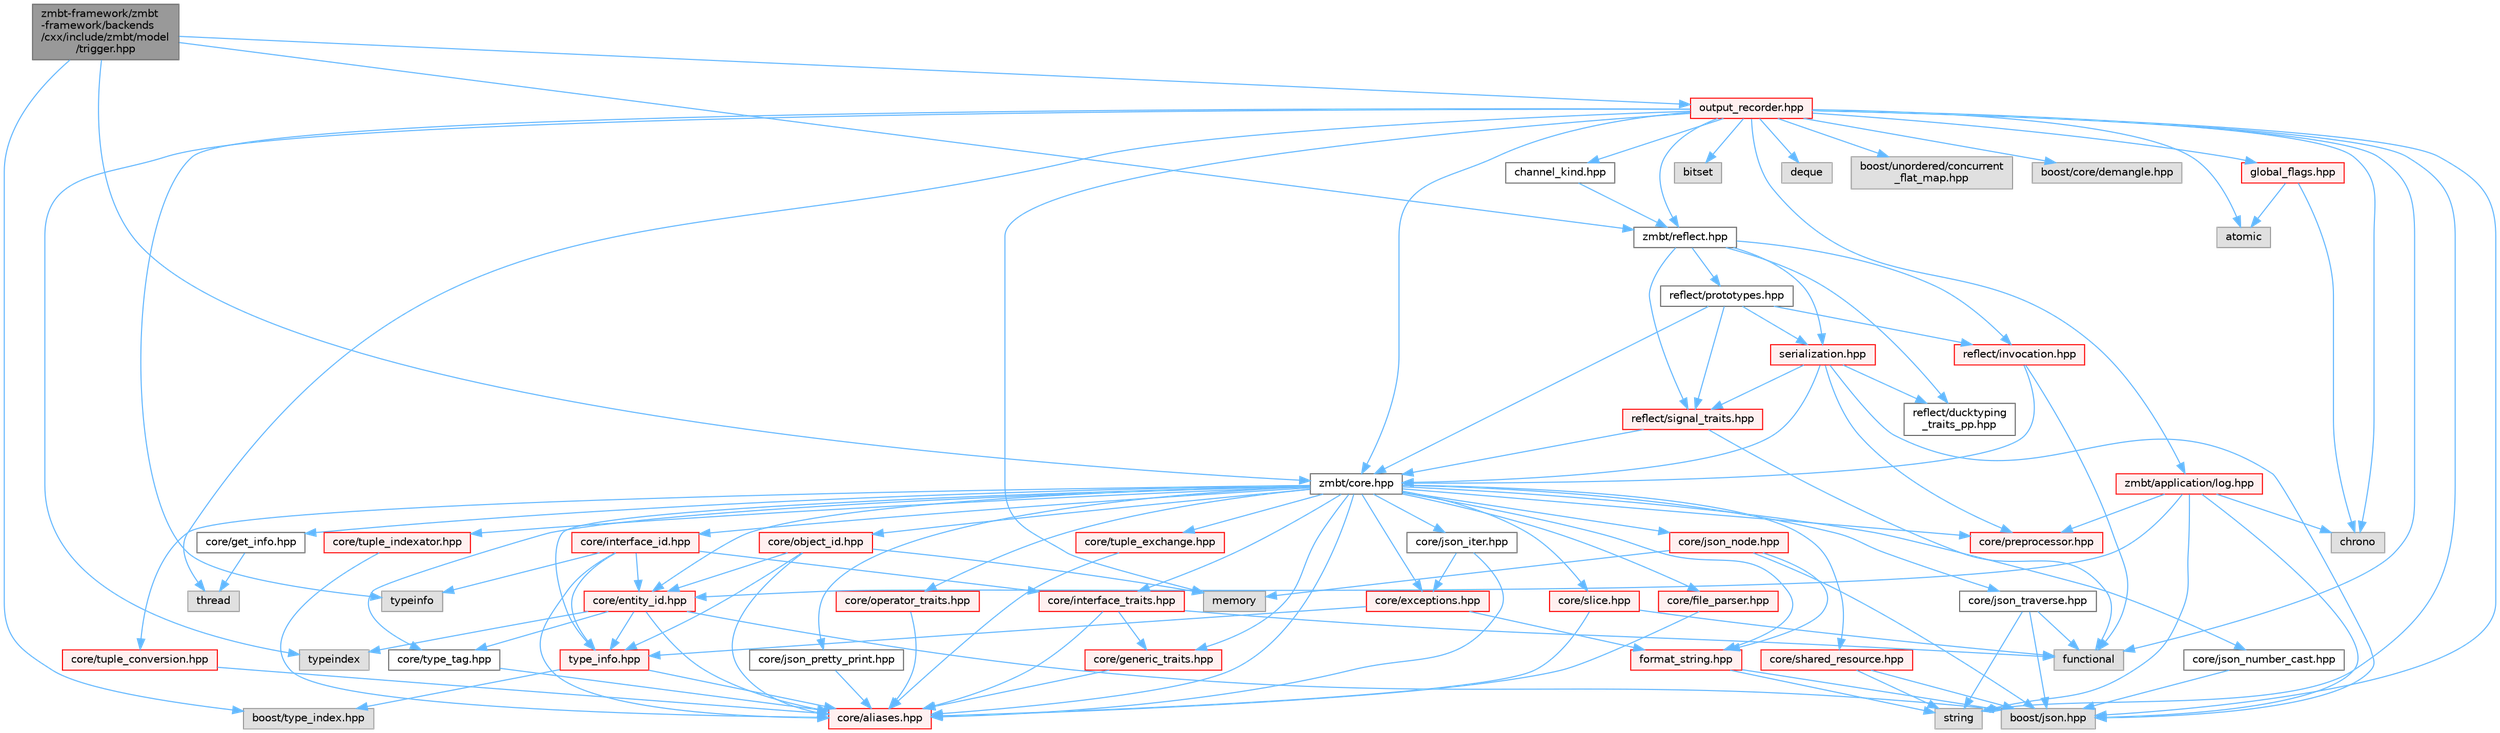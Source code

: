 digraph "zmbt-framework/zmbt-framework/backends/cxx/include/zmbt/model/trigger.hpp"
{
 // LATEX_PDF_SIZE
  bgcolor="transparent";
  edge [fontname=Helvetica,fontsize=10,labelfontname=Helvetica,labelfontsize=10];
  node [fontname=Helvetica,fontsize=10,shape=box,height=0.2,width=0.4];
  Node1 [id="Node000001",label="zmbt-framework/zmbt\l-framework/backends\l/cxx/include/zmbt/model\l/trigger.hpp",height=0.2,width=0.4,color="gray40", fillcolor="grey60", style="filled", fontcolor="black",tooltip=" "];
  Node1 -> Node2 [id="edge1_Node000001_Node000002",color="steelblue1",style="solid",tooltip=" "];
  Node2 [id="Node000002",label="boost/type_index.hpp",height=0.2,width=0.4,color="grey60", fillcolor="#E0E0E0", style="filled",tooltip=" "];
  Node1 -> Node3 [id="edge2_Node000001_Node000003",color="steelblue1",style="solid",tooltip=" "];
  Node3 [id="Node000003",label="zmbt/core.hpp",height=0.2,width=0.4,color="grey40", fillcolor="white", style="filled",URL="$core_8hpp.html",tooltip=" "];
  Node3 -> Node4 [id="edge3_Node000003_Node000004",color="steelblue1",style="solid",tooltip=" "];
  Node4 [id="Node000004",label="core/aliases.hpp",height=0.2,width=0.4,color="red", fillcolor="#FFF0F0", style="filled",URL="$aliases_8hpp.html",tooltip=" "];
  Node3 -> Node9 [id="edge4_Node000003_Node000009",color="steelblue1",style="solid",tooltip=" "];
  Node9 [id="Node000009",label="core/exceptions.hpp",height=0.2,width=0.4,color="red", fillcolor="#FFF0F0", style="filled",URL="$core_2exceptions_8hpp.html",tooltip=" "];
  Node9 -> Node11 [id="edge5_Node000009_Node000011",color="steelblue1",style="solid",tooltip=" "];
  Node11 [id="Node000011",label="format_string.hpp",height=0.2,width=0.4,color="red", fillcolor="#FFF0F0", style="filled",URL="$format__string_8hpp.html",tooltip=" "];
  Node11 -> Node12 [id="edge6_Node000011_Node000012",color="steelblue1",style="solid",tooltip=" "];
  Node12 [id="Node000012",label="boost/json.hpp",height=0.2,width=0.4,color="grey60", fillcolor="#E0E0E0", style="filled",tooltip=" "];
  Node11 -> Node13 [id="edge7_Node000011_Node000013",color="steelblue1",style="solid",tooltip=" "];
  Node13 [id="Node000013",label="string",height=0.2,width=0.4,color="grey60", fillcolor="#E0E0E0", style="filled",tooltip=" "];
  Node9 -> Node15 [id="edge8_Node000009_Node000015",color="steelblue1",style="solid",tooltip=" "];
  Node15 [id="Node000015",label="type_info.hpp",height=0.2,width=0.4,color="red", fillcolor="#FFF0F0", style="filled",URL="$type__info_8hpp.html",tooltip=" "];
  Node15 -> Node2 [id="edge9_Node000015_Node000002",color="steelblue1",style="solid",tooltip=" "];
  Node15 -> Node4 [id="edge10_Node000015_Node000004",color="steelblue1",style="solid",tooltip=" "];
  Node3 -> Node16 [id="edge11_Node000003_Node000016",color="steelblue1",style="solid",tooltip=" "];
  Node16 [id="Node000016",label="core/file_parser.hpp",height=0.2,width=0.4,color="red", fillcolor="#FFF0F0", style="filled",URL="$file__parser_8hpp.html",tooltip=" "];
  Node16 -> Node4 [id="edge12_Node000016_Node000004",color="steelblue1",style="solid",tooltip=" "];
  Node3 -> Node11 [id="edge13_Node000003_Node000011",color="steelblue1",style="solid",tooltip=" "];
  Node3 -> Node18 [id="edge14_Node000003_Node000018",color="steelblue1",style="solid",tooltip=" "];
  Node18 [id="Node000018",label="core/generic_traits.hpp",height=0.2,width=0.4,color="red", fillcolor="#FFF0F0", style="filled",URL="$generic__traits_8hpp.html",tooltip=" "];
  Node18 -> Node4 [id="edge15_Node000018_Node000004",color="steelblue1",style="solid",tooltip=" "];
  Node3 -> Node19 [id="edge16_Node000003_Node000019",color="steelblue1",style="solid",tooltip=" "];
  Node19 [id="Node000019",label="core/get_info.hpp",height=0.2,width=0.4,color="grey40", fillcolor="white", style="filled",URL="$get__info_8hpp.html",tooltip=" "];
  Node19 -> Node20 [id="edge17_Node000019_Node000020",color="steelblue1",style="solid",tooltip=" "];
  Node20 [id="Node000020",label="thread",height=0.2,width=0.4,color="grey60", fillcolor="#E0E0E0", style="filled",tooltip=" "];
  Node3 -> Node21 [id="edge18_Node000003_Node000021",color="steelblue1",style="solid",tooltip=" "];
  Node21 [id="Node000021",label="core/interface_traits.hpp",height=0.2,width=0.4,color="red", fillcolor="#FFF0F0", style="filled",URL="$interface__traits_8hpp.html",tooltip=" "];
  Node21 -> Node22 [id="edge19_Node000021_Node000022",color="steelblue1",style="solid",tooltip=" "];
  Node22 [id="Node000022",label="functional",height=0.2,width=0.4,color="grey60", fillcolor="#E0E0E0", style="filled",tooltip=" "];
  Node21 -> Node4 [id="edge20_Node000021_Node000004",color="steelblue1",style="solid",tooltip=" "];
  Node21 -> Node18 [id="edge21_Node000021_Node000018",color="steelblue1",style="solid",tooltip=" "];
  Node3 -> Node23 [id="edge22_Node000003_Node000023",color="steelblue1",style="solid",tooltip=" "];
  Node23 [id="Node000023",label="core/json_iter.hpp",height=0.2,width=0.4,color="grey40", fillcolor="white", style="filled",URL="$json__iter_8hpp.html",tooltip=" "];
  Node23 -> Node4 [id="edge23_Node000023_Node000004",color="steelblue1",style="solid",tooltip=" "];
  Node23 -> Node9 [id="edge24_Node000023_Node000009",color="steelblue1",style="solid",tooltip=" "];
  Node3 -> Node24 [id="edge25_Node000003_Node000024",color="steelblue1",style="solid",tooltip=" "];
  Node24 [id="Node000024",label="core/json_node.hpp",height=0.2,width=0.4,color="red", fillcolor="#FFF0F0", style="filled",URL="$json__node_8hpp.html",tooltip=" "];
  Node24 -> Node12 [id="edge26_Node000024_Node000012",color="steelblue1",style="solid",tooltip=" "];
  Node24 -> Node27 [id="edge27_Node000024_Node000027",color="steelblue1",style="solid",tooltip=" "];
  Node27 [id="Node000027",label="memory",height=0.2,width=0.4,color="grey60", fillcolor="#E0E0E0", style="filled",tooltip=" "];
  Node24 -> Node11 [id="edge28_Node000024_Node000011",color="steelblue1",style="solid",tooltip=" "];
  Node3 -> Node28 [id="edge29_Node000003_Node000028",color="steelblue1",style="solid",tooltip=" "];
  Node28 [id="Node000028",label="core/json_number_cast.hpp",height=0.2,width=0.4,color="grey40", fillcolor="white", style="filled",URL="$json__number__cast_8hpp.html",tooltip=" "];
  Node28 -> Node12 [id="edge30_Node000028_Node000012",color="steelblue1",style="solid",tooltip=" "];
  Node3 -> Node29 [id="edge31_Node000003_Node000029",color="steelblue1",style="solid",tooltip=" "];
  Node29 [id="Node000029",label="core/json_traverse.hpp",height=0.2,width=0.4,color="grey40", fillcolor="white", style="filled",URL="$json__traverse_8hpp.html",tooltip=" "];
  Node29 -> Node22 [id="edge32_Node000029_Node000022",color="steelblue1",style="solid",tooltip=" "];
  Node29 -> Node13 [id="edge33_Node000029_Node000013",color="steelblue1",style="solid",tooltip=" "];
  Node29 -> Node12 [id="edge34_Node000029_Node000012",color="steelblue1",style="solid",tooltip=" "];
  Node3 -> Node30 [id="edge35_Node000003_Node000030",color="steelblue1",style="solid",tooltip=" "];
  Node30 [id="Node000030",label="core/json_pretty_print.hpp",height=0.2,width=0.4,color="grey40", fillcolor="white", style="filled",URL="$json__pretty__print_8hpp.html",tooltip=" "];
  Node30 -> Node4 [id="edge36_Node000030_Node000004",color="steelblue1",style="solid",tooltip=" "];
  Node3 -> Node31 [id="edge37_Node000003_Node000031",color="steelblue1",style="solid",tooltip=" "];
  Node31 [id="Node000031",label="core/slice.hpp",height=0.2,width=0.4,color="red", fillcolor="#FFF0F0", style="filled",URL="$slice_8hpp.html",tooltip=" "];
  Node31 -> Node22 [id="edge38_Node000031_Node000022",color="steelblue1",style="solid",tooltip=" "];
  Node31 -> Node4 [id="edge39_Node000031_Node000004",color="steelblue1",style="solid",tooltip=" "];
  Node3 -> Node32 [id="edge40_Node000003_Node000032",color="steelblue1",style="solid",tooltip=" "];
  Node32 [id="Node000032",label="core/preprocessor.hpp",height=0.2,width=0.4,color="red", fillcolor="#FFF0F0", style="filled",URL="$preprocessor_8hpp.html",tooltip="type traits to check serialization compatibility"];
  Node3 -> Node34 [id="edge41_Node000003_Node000034",color="steelblue1",style="solid",tooltip=" "];
  Node34 [id="Node000034",label="core/operator_traits.hpp",height=0.2,width=0.4,color="red", fillcolor="#FFF0F0", style="filled",URL="$operator__traits_8hpp.html",tooltip=" "];
  Node34 -> Node4 [id="edge42_Node000034_Node000004",color="steelblue1",style="solid",tooltip=" "];
  Node3 -> Node41 [id="edge43_Node000003_Node000041",color="steelblue1",style="solid",tooltip=" "];
  Node41 [id="Node000041",label="core/shared_resource.hpp",height=0.2,width=0.4,color="red", fillcolor="#FFF0F0", style="filled",URL="$shared__resource_8hpp.html",tooltip=" "];
  Node41 -> Node12 [id="edge44_Node000041_Node000012",color="steelblue1",style="solid",tooltip=" "];
  Node41 -> Node13 [id="edge45_Node000041_Node000013",color="steelblue1",style="solid",tooltip=" "];
  Node3 -> Node42 [id="edge46_Node000003_Node000042",color="steelblue1",style="solid",tooltip=" "];
  Node42 [id="Node000042",label="core/tuple_conversion.hpp",height=0.2,width=0.4,color="red", fillcolor="#FFF0F0", style="filled",URL="$tuple__conversion_8hpp.html",tooltip=" "];
  Node42 -> Node4 [id="edge47_Node000042_Node000004",color="steelblue1",style="solid",tooltip=" "];
  Node3 -> Node43 [id="edge48_Node000003_Node000043",color="steelblue1",style="solid",tooltip=" "];
  Node43 [id="Node000043",label="core/tuple_exchange.hpp",height=0.2,width=0.4,color="red", fillcolor="#FFF0F0", style="filled",URL="$tuple__exchange_8hpp.html",tooltip=" "];
  Node43 -> Node4 [id="edge49_Node000043_Node000004",color="steelblue1",style="solid",tooltip=" "];
  Node3 -> Node44 [id="edge50_Node000003_Node000044",color="steelblue1",style="solid",tooltip=" "];
  Node44 [id="Node000044",label="core/tuple_indexator.hpp",height=0.2,width=0.4,color="red", fillcolor="#FFF0F0", style="filled",URL="$tuple__indexator_8hpp.html",tooltip=" "];
  Node44 -> Node4 [id="edge51_Node000044_Node000004",color="steelblue1",style="solid",tooltip=" "];
  Node3 -> Node15 [id="edge52_Node000003_Node000015",color="steelblue1",style="solid",tooltip=" "];
  Node3 -> Node45 [id="edge53_Node000003_Node000045",color="steelblue1",style="solid",tooltip=" "];
  Node45 [id="Node000045",label="core/type_tag.hpp",height=0.2,width=0.4,color="grey40", fillcolor="white", style="filled",URL="$type__tag_8hpp.html",tooltip=" "];
  Node45 -> Node4 [id="edge54_Node000045_Node000004",color="steelblue1",style="solid",tooltip=" "];
  Node3 -> Node46 [id="edge55_Node000003_Node000046",color="steelblue1",style="solid",tooltip=" "];
  Node46 [id="Node000046",label="core/entity_id.hpp",height=0.2,width=0.4,color="red", fillcolor="#FFF0F0", style="filled",URL="$entity__id_8hpp.html",tooltip=" "];
  Node46 -> Node48 [id="edge56_Node000046_Node000048",color="steelblue1",style="solid",tooltip=" "];
  Node48 [id="Node000048",label="typeindex",height=0.2,width=0.4,color="grey60", fillcolor="#E0E0E0", style="filled",tooltip=" "];
  Node46 -> Node12 [id="edge57_Node000046_Node000012",color="steelblue1",style="solid",tooltip=" "];
  Node46 -> Node4 [id="edge58_Node000046_Node000004",color="steelblue1",style="solid",tooltip=" "];
  Node46 -> Node45 [id="edge59_Node000046_Node000045",color="steelblue1",style="solid",tooltip=" "];
  Node46 -> Node15 [id="edge60_Node000046_Node000015",color="steelblue1",style="solid",tooltip=" "];
  Node3 -> Node49 [id="edge61_Node000003_Node000049",color="steelblue1",style="solid",tooltip=" "];
  Node49 [id="Node000049",label="core/interface_id.hpp",height=0.2,width=0.4,color="red", fillcolor="#FFF0F0", style="filled",URL="$interface__id_8hpp.html",tooltip=" "];
  Node49 -> Node51 [id="edge62_Node000049_Node000051",color="steelblue1",style="solid",tooltip=" "];
  Node51 [id="Node000051",label="typeinfo",height=0.2,width=0.4,color="grey60", fillcolor="#E0E0E0", style="filled",tooltip=" "];
  Node49 -> Node4 [id="edge63_Node000049_Node000004",color="steelblue1",style="solid",tooltip=" "];
  Node49 -> Node46 [id="edge64_Node000049_Node000046",color="steelblue1",style="solid",tooltip=" "];
  Node49 -> Node21 [id="edge65_Node000049_Node000021",color="steelblue1",style="solid",tooltip=" "];
  Node49 -> Node15 [id="edge66_Node000049_Node000015",color="steelblue1",style="solid",tooltip=" "];
  Node3 -> Node53 [id="edge67_Node000003_Node000053",color="steelblue1",style="solid",tooltip=" "];
  Node53 [id="Node000053",label="core/object_id.hpp",height=0.2,width=0.4,color="red", fillcolor="#FFF0F0", style="filled",URL="$object__id_8hpp.html",tooltip=" "];
  Node53 -> Node27 [id="edge68_Node000053_Node000027",color="steelblue1",style="solid",tooltip=" "];
  Node53 -> Node4 [id="edge69_Node000053_Node000004",color="steelblue1",style="solid",tooltip=" "];
  Node53 -> Node46 [id="edge70_Node000053_Node000046",color="steelblue1",style="solid",tooltip=" "];
  Node53 -> Node15 [id="edge71_Node000053_Node000015",color="steelblue1",style="solid",tooltip=" "];
  Node1 -> Node54 [id="edge72_Node000001_Node000054",color="steelblue1",style="solid",tooltip=" "];
  Node54 [id="Node000054",label="zmbt/reflect.hpp",height=0.2,width=0.4,color="grey40", fillcolor="white", style="filled",URL="$reflect_8hpp.html",tooltip=" "];
  Node54 -> Node55 [id="edge73_Node000054_Node000055",color="steelblue1",style="solid",tooltip=" "];
  Node55 [id="Node000055",label="reflect/ducktyping\l_traits_pp.hpp",height=0.2,width=0.4,color="grey40", fillcolor="white", style="filled",URL="$ducktyping__traits__pp_8hpp.html",tooltip=" "];
  Node54 -> Node56 [id="edge74_Node000054_Node000056",color="steelblue1",style="solid",tooltip=" "];
  Node56 [id="Node000056",label="reflect/signal_traits.hpp",height=0.2,width=0.4,color="red", fillcolor="#FFF0F0", style="filled",URL="$signal__traits_8hpp.html",tooltip=" "];
  Node56 -> Node22 [id="edge75_Node000056_Node000022",color="steelblue1",style="solid",tooltip=" "];
  Node56 -> Node3 [id="edge76_Node000056_Node000003",color="steelblue1",style="solid",tooltip=" "];
  Node54 -> Node57 [id="edge77_Node000054_Node000057",color="steelblue1",style="solid",tooltip=" "];
  Node57 [id="Node000057",label="reflect/invocation.hpp",height=0.2,width=0.4,color="red", fillcolor="#FFF0F0", style="filled",URL="$invocation_8hpp.html",tooltip=" "];
  Node57 -> Node22 [id="edge78_Node000057_Node000022",color="steelblue1",style="solid",tooltip=" "];
  Node57 -> Node3 [id="edge79_Node000057_Node000003",color="steelblue1",style="solid",tooltip=" "];
  Node54 -> Node58 [id="edge80_Node000054_Node000058",color="steelblue1",style="solid",tooltip=" "];
  Node58 [id="Node000058",label="reflect/prototypes.hpp",height=0.2,width=0.4,color="grey40", fillcolor="white", style="filled",URL="$prototypes_8hpp.html",tooltip=" "];
  Node58 -> Node3 [id="edge81_Node000058_Node000003",color="steelblue1",style="solid",tooltip=" "];
  Node58 -> Node56 [id="edge82_Node000058_Node000056",color="steelblue1",style="solid",tooltip=" "];
  Node58 -> Node59 [id="edge83_Node000058_Node000059",color="steelblue1",style="solid",tooltip=" "];
  Node59 [id="Node000059",label="serialization.hpp",height=0.2,width=0.4,color="red", fillcolor="#FFF0F0", style="filled",URL="$serialization_8hpp.html",tooltip=" "];
  Node59 -> Node12 [id="edge84_Node000059_Node000012",color="steelblue1",style="solid",tooltip=" "];
  Node59 -> Node32 [id="edge85_Node000059_Node000032",color="steelblue1",style="solid",tooltip=" "];
  Node59 -> Node3 [id="edge86_Node000059_Node000003",color="steelblue1",style="solid",tooltip=" "];
  Node59 -> Node55 [id="edge87_Node000059_Node000055",color="steelblue1",style="solid",tooltip=" "];
  Node59 -> Node56 [id="edge88_Node000059_Node000056",color="steelblue1",style="solid",tooltip=" "];
  Node58 -> Node57 [id="edge89_Node000058_Node000057",color="steelblue1",style="solid",tooltip=" "];
  Node54 -> Node59 [id="edge90_Node000054_Node000059",color="steelblue1",style="solid",tooltip=" "];
  Node1 -> Node63 [id="edge91_Node000001_Node000063",color="steelblue1",style="solid",tooltip=" "];
  Node63 [id="Node000063",label="output_recorder.hpp",height=0.2,width=0.4,color="red", fillcolor="#FFF0F0", style="filled",URL="$output__recorder_8hpp.html",tooltip=" "];
  Node63 -> Node64 [id="edge92_Node000063_Node000064",color="steelblue1",style="solid",tooltip=" "];
  Node64 [id="Node000064",label="atomic",height=0.2,width=0.4,color="grey60", fillcolor="#E0E0E0", style="filled",tooltip=" "];
  Node63 -> Node65 [id="edge93_Node000063_Node000065",color="steelblue1",style="solid",tooltip=" "];
  Node65 [id="Node000065",label="bitset",height=0.2,width=0.4,color="grey60", fillcolor="#E0E0E0", style="filled",tooltip=" "];
  Node63 -> Node66 [id="edge94_Node000063_Node000066",color="steelblue1",style="solid",tooltip=" "];
  Node66 [id="Node000066",label="chrono",height=0.2,width=0.4,color="grey60", fillcolor="#E0E0E0", style="filled",tooltip=" "];
  Node63 -> Node67 [id="edge95_Node000063_Node000067",color="steelblue1",style="solid",tooltip=" "];
  Node67 [id="Node000067",label="deque",height=0.2,width=0.4,color="grey60", fillcolor="#E0E0E0", style="filled",tooltip=" "];
  Node63 -> Node22 [id="edge96_Node000063_Node000022",color="steelblue1",style="solid",tooltip=" "];
  Node63 -> Node27 [id="edge97_Node000063_Node000027",color="steelblue1",style="solid",tooltip=" "];
  Node63 -> Node13 [id="edge98_Node000063_Node000013",color="steelblue1",style="solid",tooltip=" "];
  Node63 -> Node20 [id="edge99_Node000063_Node000020",color="steelblue1",style="solid",tooltip=" "];
  Node63 -> Node48 [id="edge100_Node000063_Node000048",color="steelblue1",style="solid",tooltip=" "];
  Node63 -> Node51 [id="edge101_Node000063_Node000051",color="steelblue1",style="solid",tooltip=" "];
  Node63 -> Node12 [id="edge102_Node000063_Node000012",color="steelblue1",style="solid",tooltip=" "];
  Node63 -> Node68 [id="edge103_Node000063_Node000068",color="steelblue1",style="solid",tooltip=" "];
  Node68 [id="Node000068",label="boost/unordered/concurrent\l_flat_map.hpp",height=0.2,width=0.4,color="grey60", fillcolor="#E0E0E0", style="filled",tooltip=" "];
  Node63 -> Node69 [id="edge104_Node000063_Node000069",color="steelblue1",style="solid",tooltip=" "];
  Node69 [id="Node000069",label="boost/core/demangle.hpp",height=0.2,width=0.4,color="grey60", fillcolor="#E0E0E0", style="filled",tooltip=" "];
  Node63 -> Node70 [id="edge105_Node000063_Node000070",color="steelblue1",style="solid",tooltip=" "];
  Node70 [id="Node000070",label="zmbt/application/log.hpp",height=0.2,width=0.4,color="red", fillcolor="#FFF0F0", style="filled",URL="$log_8hpp.html",tooltip=" "];
  Node70 -> Node66 [id="edge106_Node000070_Node000066",color="steelblue1",style="solid",tooltip=" "];
  Node70 -> Node13 [id="edge107_Node000070_Node000013",color="steelblue1",style="solid",tooltip=" "];
  Node70 -> Node12 [id="edge108_Node000070_Node000012",color="steelblue1",style="solid",tooltip=" "];
  Node70 -> Node32 [id="edge109_Node000070_Node000032",color="steelblue1",style="solid",tooltip=" "];
  Node70 -> Node46 [id="edge110_Node000070_Node000046",color="steelblue1",style="solid",tooltip=" "];
  Node63 -> Node3 [id="edge111_Node000063_Node000003",color="steelblue1",style="solid",tooltip=" "];
  Node63 -> Node54 [id="edge112_Node000063_Node000054",color="steelblue1",style="solid",tooltip=" "];
  Node63 -> Node72 [id="edge113_Node000063_Node000072",color="steelblue1",style="solid",tooltip=" "];
  Node72 [id="Node000072",label="channel_kind.hpp",height=0.2,width=0.4,color="grey40", fillcolor="white", style="filled",URL="$channel__kind_8hpp.html",tooltip=" "];
  Node72 -> Node54 [id="edge114_Node000072_Node000054",color="steelblue1",style="solid",tooltip=" "];
  Node63 -> Node73 [id="edge115_Node000063_Node000073",color="steelblue1",style="solid",tooltip=" "];
  Node73 [id="Node000073",label="global_flags.hpp",height=0.2,width=0.4,color="red", fillcolor="#FFF0F0", style="filled",URL="$global__flags_8hpp.html",tooltip=" "];
  Node73 -> Node64 [id="edge116_Node000073_Node000064",color="steelblue1",style="solid",tooltip=" "];
  Node73 -> Node66 [id="edge117_Node000073_Node000066",color="steelblue1",style="solid",tooltip=" "];
}
